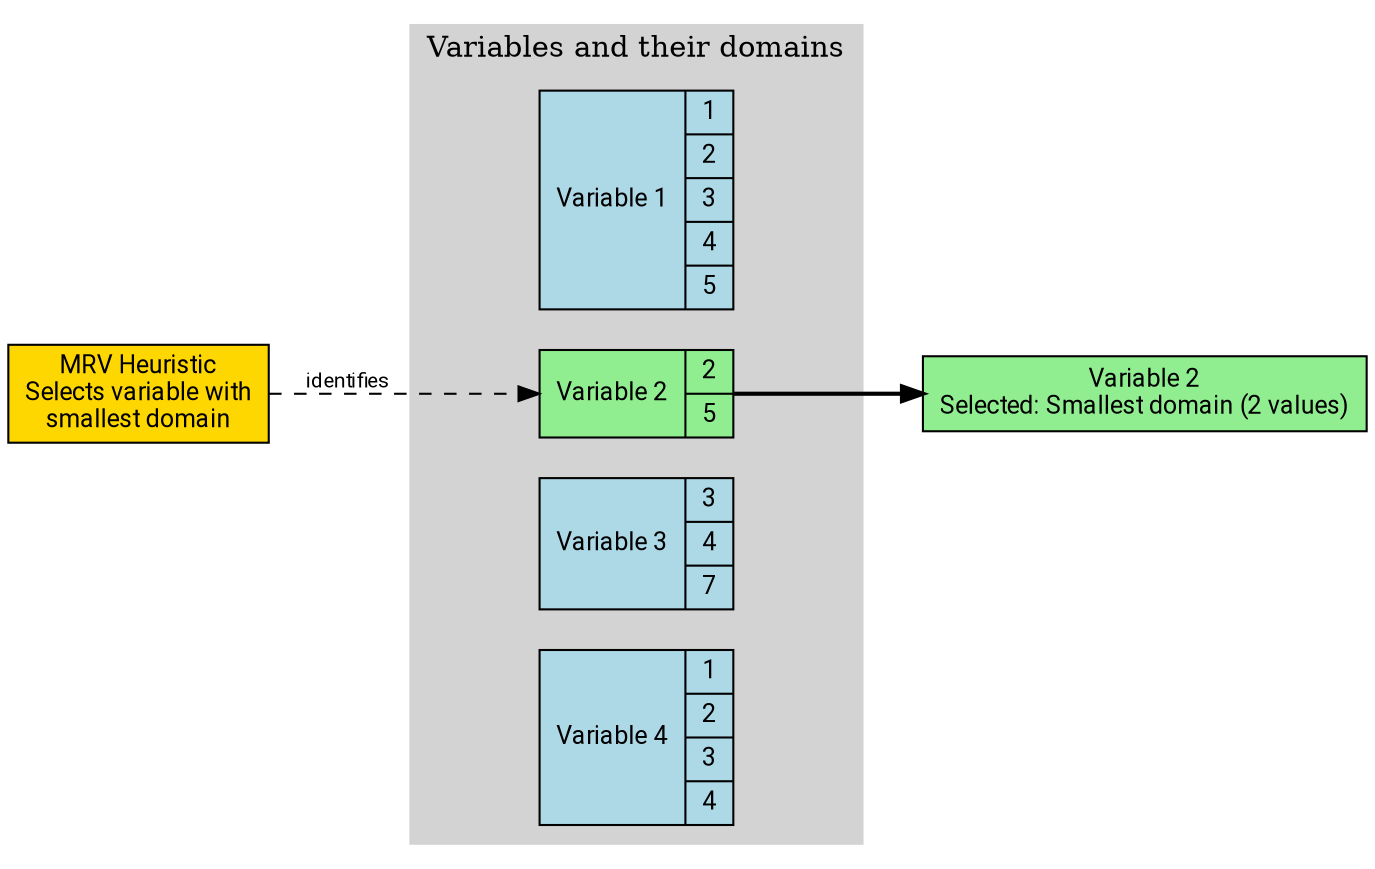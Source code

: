 digraph mrv_heuristic {
  rankdir=LR;
  node [shape=record, style=filled, fillcolor=lightskyblue, fontname="Roboto", fontsize=12];
  edge [fontname="Roboto", fontsize=10];
  
  subgraph cluster_0 {
    label = "Variables and their domains";
    color = lightgrey;
    style = filled;
    
    var1 [label="{Variable 1|{1|2|3|4|5}}", fillcolor=lightblue];
    var2 [label="{Variable 2|{2|5}}", fillcolor=lightgreen];
    var3 [label="{Variable 3|{3|4|7}}", fillcolor=lightblue];
    var4 [label="{Variable 4|{1|2|3|4}}", fillcolor=lightblue];
  }

  mrv [label="MRV Heuristic\nSelects variable with\nsmallest domain", shape=box, fillcolor=gold];
  result [label="Variable 2\nSelected: Smallest domain (2 values)", shape=box, fillcolor=lightgreen];
  
  mrv -> var2 [style=dashed, label="identifies"];
  var2 -> result [style=bold];
}
